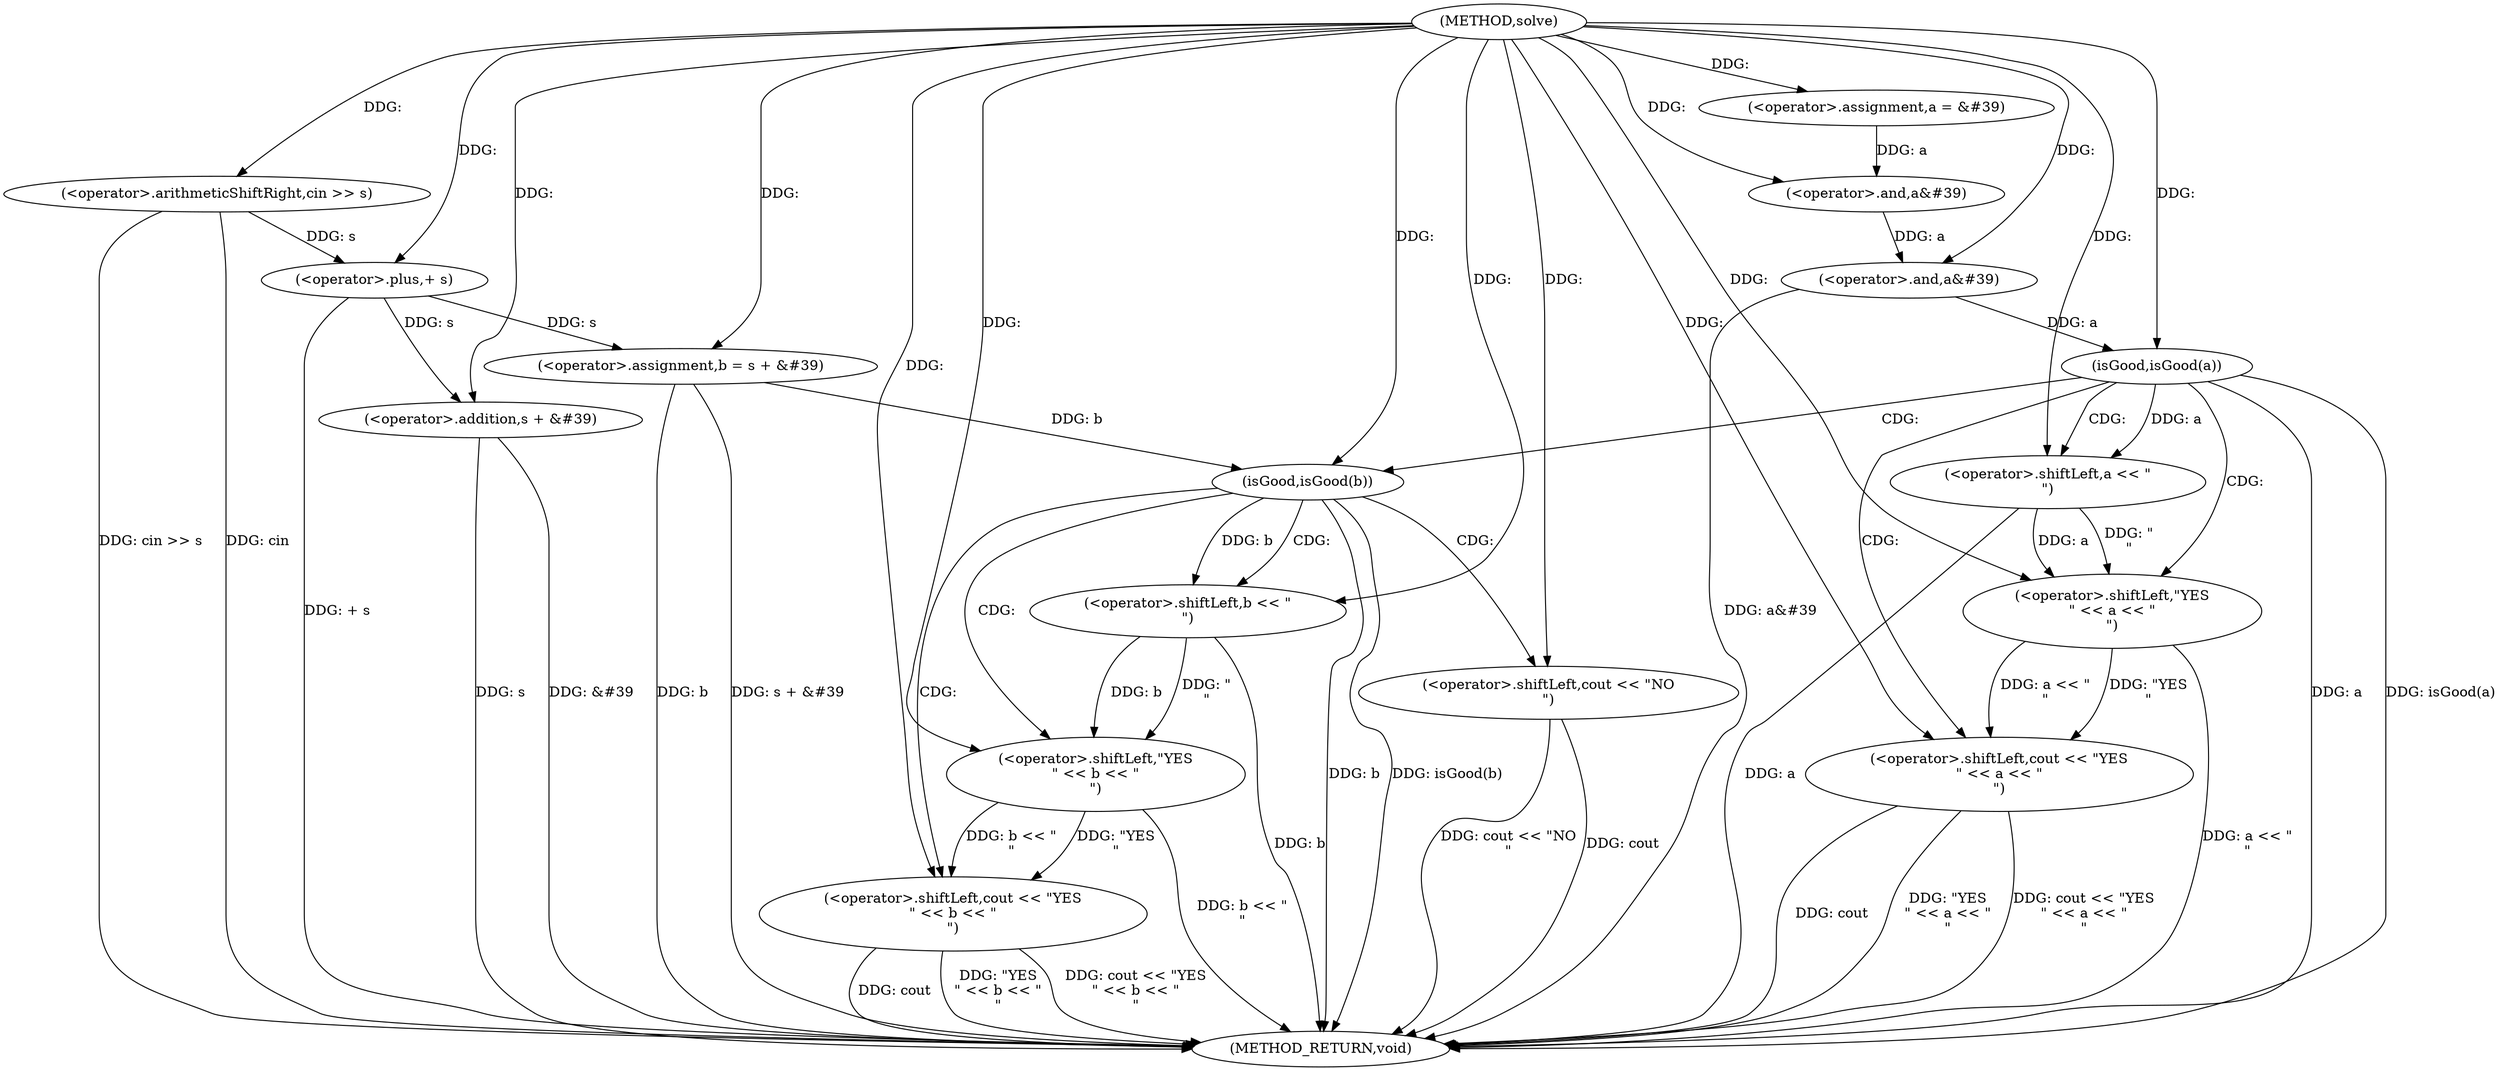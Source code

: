 digraph "solve" {  
"1000162" [label = "(METHOD,solve)" ]
"1000213" [label = "(METHOD_RETURN,void)" ]
"1000165" [label = "(<operator>.arithmeticShiftRight,cin >> s)" ]
"1000169" [label = "(<operator>.assignment,a = &#39)" ]
"1000173" [label = "(<operator>.and,a&#39)" ]
"1000185" [label = "(<operator>.and,a&#39)" ]
"1000177" [label = "(<operator>.plus,+ s)" ]
"1000179" [label = "(<operator>.assignment,b = s + &#39)" ]
"1000189" [label = "(isGood,isGood(a))" ]
"1000191" [label = "(<operator>.shiftLeft,cout << \"YES\n\" << a << \"\n\")" ]
"1000181" [label = "(<operator>.addition,s + &#39)" ]
"1000193" [label = "(<operator>.shiftLeft,\"YES\n\" << a << \"\n\")" ]
"1000200" [label = "(isGood,isGood(b))" ]
"1000202" [label = "(<operator>.shiftLeft,cout << \"YES\n\" << b << \"\n\")" ]
"1000195" [label = "(<operator>.shiftLeft,a << \"\n\")" ]
"1000210" [label = "(<operator>.shiftLeft,cout << \"NO\n\")" ]
"1000204" [label = "(<operator>.shiftLeft,\"YES\n\" << b << \"\n\")" ]
"1000206" [label = "(<operator>.shiftLeft,b << \"\n\")" ]
  "1000165" -> "1000213"  [ label = "DDG: cin >> s"] 
  "1000177" -> "1000213"  [ label = "DDG: + s"] 
  "1000179" -> "1000213"  [ label = "DDG: b"] 
  "1000181" -> "1000213"  [ label = "DDG: s"] 
  "1000181" -> "1000213"  [ label = "DDG: &#39"] 
  "1000179" -> "1000213"  [ label = "DDG: s + &#39"] 
  "1000185" -> "1000213"  [ label = "DDG: a&#39"] 
  "1000189" -> "1000213"  [ label = "DDG: a"] 
  "1000189" -> "1000213"  [ label = "DDG: isGood(a)"] 
  "1000200" -> "1000213"  [ label = "DDG: b"] 
  "1000200" -> "1000213"  [ label = "DDG: isGood(b)"] 
  "1000210" -> "1000213"  [ label = "DDG: cout"] 
  "1000210" -> "1000213"  [ label = "DDG: cout << \"NO\n\""] 
  "1000202" -> "1000213"  [ label = "DDG: cout"] 
  "1000206" -> "1000213"  [ label = "DDG: b"] 
  "1000204" -> "1000213"  [ label = "DDG: b << \"\n\""] 
  "1000202" -> "1000213"  [ label = "DDG: \"YES\n\" << b << \"\n\""] 
  "1000202" -> "1000213"  [ label = "DDG: cout << \"YES\n\" << b << \"\n\""] 
  "1000191" -> "1000213"  [ label = "DDG: cout"] 
  "1000195" -> "1000213"  [ label = "DDG: a"] 
  "1000193" -> "1000213"  [ label = "DDG: a << \"\n\""] 
  "1000191" -> "1000213"  [ label = "DDG: \"YES\n\" << a << \"\n\""] 
  "1000191" -> "1000213"  [ label = "DDG: cout << \"YES\n\" << a << \"\n\""] 
  "1000165" -> "1000213"  [ label = "DDG: cin"] 
  "1000162" -> "1000165"  [ label = "DDG: "] 
  "1000162" -> "1000169"  [ label = "DDG: "] 
  "1000169" -> "1000173"  [ label = "DDG: a"] 
  "1000162" -> "1000173"  [ label = "DDG: "] 
  "1000177" -> "1000179"  [ label = "DDG: s"] 
  "1000162" -> "1000179"  [ label = "DDG: "] 
  "1000173" -> "1000185"  [ label = "DDG: a"] 
  "1000162" -> "1000185"  [ label = "DDG: "] 
  "1000165" -> "1000177"  [ label = "DDG: s"] 
  "1000162" -> "1000177"  [ label = "DDG: "] 
  "1000185" -> "1000189"  [ label = "DDG: a"] 
  "1000162" -> "1000189"  [ label = "DDG: "] 
  "1000162" -> "1000191"  [ label = "DDG: "] 
  "1000193" -> "1000191"  [ label = "DDG: a << \"\n\""] 
  "1000193" -> "1000191"  [ label = "DDG: \"YES\n\""] 
  "1000177" -> "1000181"  [ label = "DDG: s"] 
  "1000162" -> "1000181"  [ label = "DDG: "] 
  "1000162" -> "1000193"  [ label = "DDG: "] 
  "1000195" -> "1000193"  [ label = "DDG: \"\n\""] 
  "1000195" -> "1000193"  [ label = "DDG: a"] 
  "1000189" -> "1000195"  [ label = "DDG: a"] 
  "1000162" -> "1000195"  [ label = "DDG: "] 
  "1000179" -> "1000200"  [ label = "DDG: b"] 
  "1000162" -> "1000200"  [ label = "DDG: "] 
  "1000162" -> "1000202"  [ label = "DDG: "] 
  "1000204" -> "1000202"  [ label = "DDG: b << \"\n\""] 
  "1000204" -> "1000202"  [ label = "DDG: \"YES\n\""] 
  "1000162" -> "1000204"  [ label = "DDG: "] 
  "1000206" -> "1000204"  [ label = "DDG: b"] 
  "1000206" -> "1000204"  [ label = "DDG: \"\n\""] 
  "1000162" -> "1000210"  [ label = "DDG: "] 
  "1000200" -> "1000206"  [ label = "DDG: b"] 
  "1000162" -> "1000206"  [ label = "DDG: "] 
  "1000189" -> "1000200"  [ label = "CDG: "] 
  "1000189" -> "1000195"  [ label = "CDG: "] 
  "1000189" -> "1000193"  [ label = "CDG: "] 
  "1000189" -> "1000191"  [ label = "CDG: "] 
  "1000200" -> "1000202"  [ label = "CDG: "] 
  "1000200" -> "1000210"  [ label = "CDG: "] 
  "1000200" -> "1000206"  [ label = "CDG: "] 
  "1000200" -> "1000204"  [ label = "CDG: "] 
}
